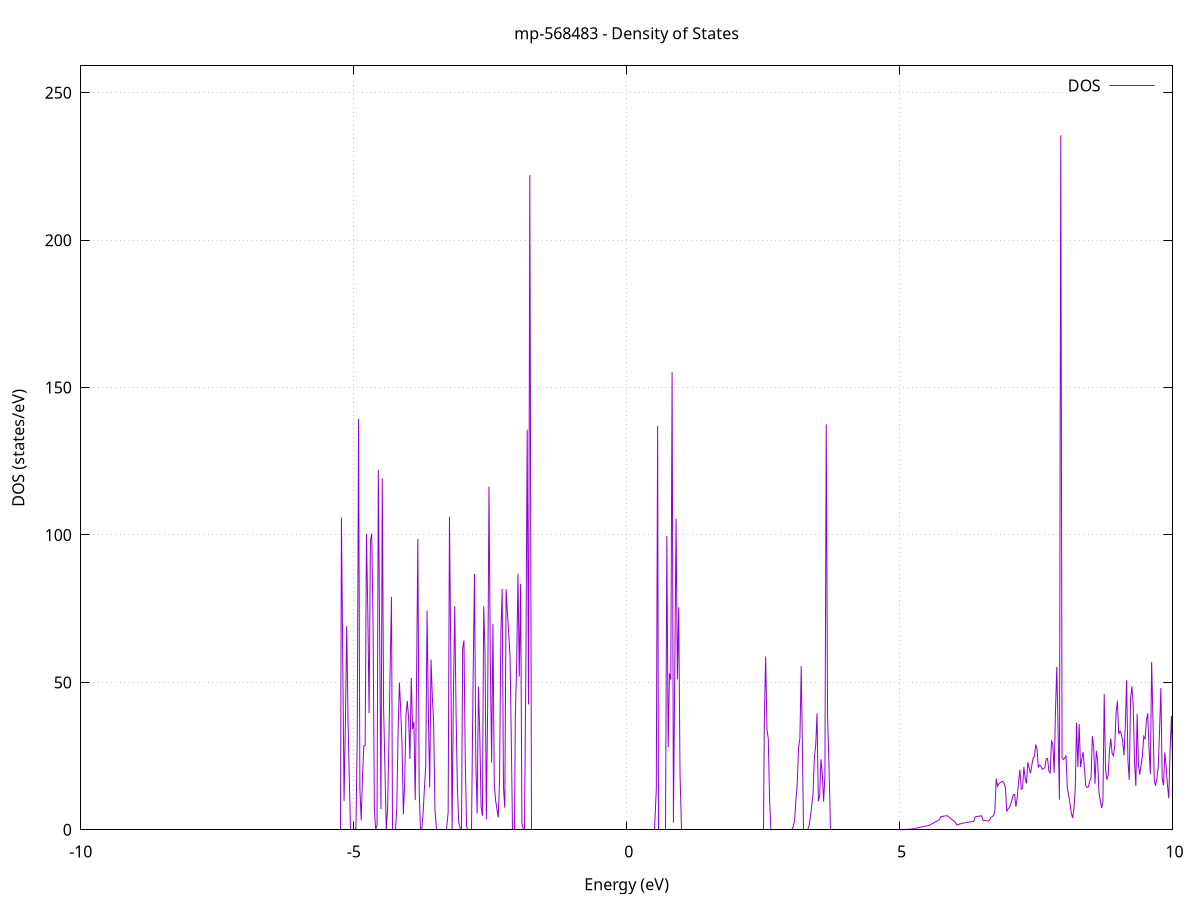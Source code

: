 set title 'mp-568483 - Density of States'
set xlabel 'Energy (eV)'
set ylabel 'DOS (states/eV)'
set grid
set xrange [-10:10]
set yrange [0:259.148]
set xzeroaxis lt -1
set terminal png size 800,600
set output 'mp-568483_dos_gnuplot.png'
plot '-' using 1:2 with lines title 'DOS'
-35.321200 0.000000
-35.297100 0.000000
-35.272900 0.000000
-35.248800 0.000000
-35.224700 0.000000
-35.200500 0.000000
-35.176400 0.000000
-35.152300 0.000000
-35.128100 0.000000
-35.104000 0.000000
-35.079800 0.000000
-35.055700 0.000000
-35.031600 0.000000
-35.007400 0.000000
-34.983300 0.000000
-34.959200 0.000000
-34.935000 0.000000
-34.910900 0.000000
-34.886800 0.000000
-34.862600 0.000000
-34.838500 0.000000
-34.814400 0.000000
-34.790200 0.000000
-34.766100 0.000000
-34.742000 0.000000
-34.717800 0.000000
-34.693700 0.000000
-34.669600 0.000000
-34.645400 0.000000
-34.621300 0.000000
-34.597200 0.000000
-34.573000 0.000000
-34.548900 0.000000
-34.524700 0.000000
-34.500600 0.000000
-34.476500 0.000000
-34.452300 0.000000
-34.428200 0.000000
-34.404100 0.000000
-34.379900 0.000000
-34.355800 0.000000
-34.331700 0.000000
-34.307500 0.000000
-34.283400 0.000000
-34.259300 0.000000
-34.235100 0.000000
-34.211000 0.000000
-34.186900 0.000000
-34.162700 0.000000
-34.138600 0.000000
-34.114500 0.000000
-34.090300 0.000000
-34.066200 0.000000
-34.042000 0.000000
-34.017900 0.000000
-33.993800 0.000000
-33.969600 0.000000
-33.945500 0.000000
-33.921400 0.000000
-33.897200 0.000000
-33.873100 0.000000
-33.849000 0.000000
-33.824800 0.000000
-33.800700 0.000000
-33.776600 0.000000
-33.752400 0.000000
-33.728300 0.000000
-33.704200 0.000000
-33.680000 0.000000
-33.655900 0.000000
-33.631800 0.000000
-33.607600 0.000000
-33.583500 0.000000
-33.559300 0.000000
-33.535200 0.000000
-33.511100 0.000000
-33.486900 0.000000
-33.462800 0.000000
-33.438700 0.000000
-33.414500 0.000000
-33.390400 0.000000
-33.366300 0.000000
-33.342100 0.000000
-33.318000 0.000000
-33.293900 0.000000
-33.269700 0.000000
-33.245600 0.000000
-33.221500 0.000000
-33.197300 0.000000
-33.173200 0.000000
-33.149100 0.000000
-33.124900 0.000000
-33.100800 0.000000
-33.076700 0.000000
-33.052500 0.000000
-33.028400 0.000000
-33.004200 0.000000
-32.980100 0.000000
-32.956000 0.000000
-32.931800 0.000000
-32.907700 0.000000
-32.883600 0.000000
-32.859400 0.000000
-32.835300 0.000000
-32.811200 0.000000
-32.787000 0.000000
-32.762900 0.000000
-32.738800 0.000000
-32.714600 0.000000
-32.690500 0.000000
-32.666400 0.000000
-32.642200 0.000000
-32.618100 0.000000
-32.594000 0.000000
-32.569800 0.000000
-32.545700 0.000000
-32.521500 0.000000
-32.497400 0.000000
-32.473300 0.000000
-32.449100 0.000000
-32.425000 0.000000
-32.400900 0.000000
-32.376700 0.000000
-32.352600 0.000000
-32.328500 0.000000
-32.304300 0.000000
-32.280200 0.000000
-32.256100 0.000000
-32.231900 0.000000
-32.207800 0.000000
-32.183700 0.000000
-32.159500 0.000000
-32.135400 0.000000
-32.111300 0.000000
-32.087100 0.000000
-32.063000 0.000000
-32.038900 0.000000
-32.014700 0.000000
-31.990600 0.000000
-31.966400 0.000000
-31.942300 0.000000
-31.918200 0.000000
-31.894000 0.000000
-31.869900 0.000000
-31.845800 0.000000
-31.821600 0.000000
-31.797500 0.000000
-31.773400 0.000000
-31.749200 0.000000
-31.725100 0.000000
-31.701000 0.000000
-31.676800 0.000000
-31.652700 0.000000
-31.628600 0.000000
-31.604400 0.000000
-31.580300 0.000000
-31.556200 0.000000
-31.532000 0.000000
-31.507900 0.000000
-31.483700 0.000000
-31.459600 0.000000
-31.435500 0.000000
-31.411300 0.000000
-31.387200 0.000000
-31.363100 0.000000
-31.338900 0.000000
-31.314800 0.000000
-31.290700 0.000000
-31.266500 0.000000
-31.242400 0.000000
-31.218300 0.000000
-31.194100 0.000000
-31.170000 0.000000
-31.145900 0.000000
-31.121700 0.000000
-31.097600 0.000000
-31.073500 0.000000
-31.049300 0.000000
-31.025200 0.000000
-31.001000 0.000000
-30.976900 0.000000
-30.952800 0.000000
-30.928600 0.000000
-30.904500 0.000000
-30.880400 0.000000
-30.856200 0.000000
-30.832100 0.000000
-30.808000 0.000000
-30.783800 0.000000
-30.759700 0.000000
-30.735600 0.000000
-30.711400 0.000000
-30.687300 0.000000
-30.663200 0.000000
-30.639000 0.000000
-30.614900 0.000000
-30.590800 0.000000
-30.566600 0.000000
-30.542500 0.000000
-30.518400 0.000000
-30.494200 0.000000
-30.470100 0.000000
-30.445900 0.000000
-30.421800 0.000000
-30.397700 0.000000
-30.373500 0.000000
-30.349400 0.000000
-30.325300 0.000000
-30.301100 0.000000
-30.277000 0.000000
-30.252900 0.000000
-30.228700 0.000000
-30.204600 0.000000
-30.180500 0.000000
-30.156300 0.000000
-30.132200 0.000000
-30.108100 0.000000
-30.083900 0.000000
-30.059800 0.000000
-30.035700 0.000000
-30.011500 0.000000
-29.987400 0.000000
-29.963200 0.000000
-29.939100 0.000000
-29.915000 0.000000
-29.890800 0.000000
-29.866700 0.000000
-29.842600 0.000000
-29.818400 0.000000
-29.794300 0.000000
-29.770200 0.000000
-29.746000 0.000000
-29.721900 0.000000
-29.697800 0.000000
-29.673600 0.000000
-29.649500 0.000000
-29.625400 0.000000
-29.601200 0.000000
-29.577100 0.000000
-29.553000 0.000000
-29.528800 0.000000
-29.504700 0.000000
-29.480500 0.000000
-29.456400 0.000000
-29.432300 0.000000
-29.408100 0.000000
-29.384000 0.000000
-29.359900 0.000000
-29.335700 0.000000
-29.311600 0.000000
-29.287500 0.000000
-29.263300 0.000000
-29.239200 0.000000
-29.215100 0.000000
-29.190900 0.000000
-29.166800 0.000000
-29.142700 0.000000
-29.118500 0.000000
-29.094400 0.000000
-29.070300 0.000000
-29.046100 0.000000
-29.022000 0.000000
-28.997900 0.000000
-28.973700 0.000000
-28.949600 0.000000
-28.925400 0.000000
-28.901300 0.000000
-28.877200 0.000000
-28.853000 0.000000
-28.828900 0.000000
-28.804800 0.000000
-28.780600 0.000000
-28.756500 0.000000
-28.732400 0.000000
-28.708200 0.000000
-28.684100 0.000000
-28.660000 0.000000
-28.635800 0.000000
-28.611700 0.000000
-28.587600 0.000000
-28.563400 0.000000
-28.539300 0.000000
-28.515200 0.000000
-28.491000 0.000000
-28.466900 0.000000
-28.442700 0.000000
-28.418600 0.000000
-28.394500 0.000000
-28.370300 0.000000
-28.346200 0.000000
-28.322100 0.000000
-28.297900 0.000000
-28.273800 0.000000
-28.249700 0.000000
-28.225500 0.000000
-28.201400 0.000000
-28.177300 0.000000
-28.153100 0.000000
-28.129000 0.000000
-28.104900 0.000000
-28.080700 0.000000
-28.056600 0.000000
-28.032500 0.000000
-28.008300 0.000000
-27.984200 0.000000
-27.960100 0.000000
-27.935900 0.000000
-27.911800 0.000000
-27.887600 0.000000
-27.863500 0.000000
-27.839400 0.000000
-27.815200 0.000000
-27.791100 0.000000
-27.767000 0.000000
-27.742800 0.000000
-27.718700 0.000000
-27.694600 0.000000
-27.670400 0.000000
-27.646300 0.000000
-27.622200 0.000000
-27.598000 0.000000
-27.573900 0.000000
-27.549800 0.000000
-27.525600 0.000000
-27.501500 0.000000
-27.477400 0.000000
-27.453200 0.000000
-27.429100 0.000000
-27.404900 0.000000
-27.380800 0.000000
-27.356700 0.000000
-27.332500 0.000000
-27.308400 0.000000
-27.284300 0.000000
-27.260100 0.000000
-27.236000 0.000000
-27.211900 0.000000
-27.187700 0.000000
-27.163600 0.000000
-27.139500 0.000000
-27.115300 0.000000
-27.091200 0.000000
-27.067100 0.000000
-27.042900 0.000000
-27.018800 0.000000
-26.994700 0.000000
-26.970500 0.000000
-26.946400 0.000000
-26.922200 0.000000
-26.898100 0.000000
-26.874000 0.000000
-26.849800 0.000000
-26.825700 0.000000
-26.801600 0.000000
-26.777400 0.000000
-26.753300 0.000000
-26.729200 0.000000
-26.705000 0.000000
-26.680900 0.000000
-26.656800 0.000000
-26.632600 0.000000
-26.608500 0.000000
-26.584400 0.000000
-26.560200 0.000000
-26.536100 0.000000
-26.512000 0.000000
-26.487800 0.000000
-26.463700 0.000000
-26.439600 0.000000
-26.415400 0.000000
-26.391300 0.000000
-26.367100 0.000000
-26.343000 0.000000
-26.318900 0.000000
-26.294700 0.000000
-26.270600 0.000000
-26.246500 0.000000
-26.222300 0.000000
-26.198200 0.000000
-26.174100 0.000000
-26.149900 0.000000
-26.125800 0.000000
-26.101700 0.000000
-26.077500 0.000000
-26.053400 0.000000
-26.029300 0.000000
-26.005100 0.000000
-25.981000 0.000000
-25.956900 0.000000
-25.932700 0.000000
-25.908600 0.000000
-25.884400 0.000000
-25.860300 0.000000
-25.836200 0.000000
-25.812000 0.000000
-25.787900 0.000000
-25.763800 0.000000
-25.739600 0.000000
-25.715500 0.000000
-25.691400 0.000000
-25.667200 0.000000
-25.643100 0.000000
-25.619000 0.000000
-25.594800 0.000000
-25.570700 0.000000
-25.546600 0.000000
-25.522400 0.000000
-25.498300 0.000000
-25.474200 0.000000
-25.450000 0.000000
-25.425900 0.000000
-25.401800 0.000000
-25.377600 0.000000
-25.353500 0.000000
-25.329300 0.000000
-25.305200 0.000000
-25.281100 0.000000
-25.256900 0.000000
-25.232800 0.000000
-25.208700 0.000000
-25.184500 0.000000
-25.160400 0.000000
-25.136300 0.000000
-25.112100 0.000000
-25.088000 0.000000
-25.063900 0.000000
-25.039700 0.000000
-25.015600 0.000000
-24.991500 0.000000
-24.967300 0.000000
-24.943200 0.000000
-24.919100 0.000000
-24.894900 0.000000
-24.870800 0.000000
-24.846600 0.000000
-24.822500 0.000000
-24.798400 0.000000
-24.774200 0.000000
-24.750100 0.000000
-24.726000 0.000000
-24.701800 0.000000
-24.677700 0.000000
-24.653600 0.000000
-24.629400 0.000000
-24.605300 0.000000
-24.581200 0.000000
-24.557000 0.000000
-24.532900 0.000000
-24.508800 0.000000
-24.484600 0.000000
-24.460500 0.000000
-24.436400 0.000000
-24.412200 0.000000
-24.388100 0.000000
-24.363900 0.000000
-24.339800 0.000000
-24.315700 0.000000
-24.291500 0.000000
-24.267400 0.000000
-24.243300 0.000000
-24.219100 0.000000
-24.195000 0.000000
-24.170900 0.000000
-24.146700 0.000000
-24.122600 0.000000
-24.098500 0.000000
-24.074300 0.000000
-24.050200 0.000000
-24.026100 0.000000
-24.001900 0.000000
-23.977800 0.000000
-23.953700 0.000000
-23.929500 0.000000
-23.905400 0.000000
-23.881300 0.000000
-23.857100 0.000000
-23.833000 0.000000
-23.808800 0.000000
-23.784700 0.000000
-23.760600 0.000000
-23.736400 0.000000
-23.712300 0.000000
-23.688200 0.000000
-23.664000 0.000000
-23.639900 0.000000
-23.615800 0.000000
-23.591600 0.000000
-23.567500 0.000000
-23.543400 0.000000
-23.519200 0.000000
-23.495100 0.000000
-23.471000 0.000000
-23.446800 0.000000
-23.422700 0.000000
-23.398600 0.000000
-23.374400 0.000000
-23.350300 0.000000
-23.326100 0.000000
-23.302000 0.000000
-23.277900 0.000000
-23.253700 0.000000
-23.229600 0.000000
-23.205500 0.000000
-23.181300 0.000000
-23.157200 0.000000
-23.133100 0.000000
-23.108900 0.000000
-23.084800 0.000000
-23.060700 0.000000
-23.036500 0.000000
-23.012400 0.000000
-22.988300 0.000000
-22.964100 0.000000
-22.940000 0.000000
-22.915900 0.000000
-22.891700 0.000000
-22.867600 0.000000
-22.843500 0.000000
-22.819300 0.000000
-22.795200 0.000000
-22.771000 0.000000
-22.746900 0.000000
-22.722800 0.000000
-22.698600 0.000000
-22.674500 0.000000
-22.650400 0.000000
-22.626200 0.000000
-22.602100 0.000000
-22.578000 0.000000
-22.553800 0.000000
-22.529700 0.000000
-22.505600 0.000000
-22.481400 0.000000
-22.457300 0.000000
-22.433200 0.000000
-22.409000 0.000000
-22.384900 0.000000
-22.360800 0.000000
-22.336600 0.000000
-22.312500 0.000000
-22.288300 0.000000
-22.264200 0.000000
-22.240100 0.000000
-22.215900 0.000000
-22.191800 0.000000
-22.167700 0.000000
-22.143500 0.000000
-22.119400 0.000000
-22.095300 0.000000
-22.071100 0.000000
-22.047000 0.000000
-22.022900 0.000000
-21.998700 0.000000
-21.974600 0.000000
-21.950500 0.000000
-21.926300 0.000000
-21.902200 0.000000
-21.878100 0.000000
-21.853900 0.000000
-21.829800 0.000000
-21.805600 0.000000
-21.781500 0.000000
-21.757400 0.000000
-21.733200 0.000000
-21.709100 0.000000
-21.685000 0.000000
-21.660800 0.000000
-21.636700 0.000000
-21.612600 0.000000
-21.588400 0.000000
-21.564300 0.000000
-21.540200 0.000000
-21.516000 0.000000
-21.491900 0.000000
-21.467800 0.000000
-21.443600 0.000000
-21.419500 0.000000
-21.395400 0.000000
-21.371200 0.000000
-21.347100 0.000000
-21.323000 0.000000
-21.298800 0.000000
-21.274700 0.000000
-21.250500 0.000000
-21.226400 0.000000
-21.202300 0.000000
-21.178100 0.000000
-21.154000 0.000000
-21.129900 0.000000
-21.105700 0.000000
-21.081600 0.000000
-21.057500 0.000000
-21.033300 0.000000
-21.009200 0.000000
-20.985100 0.000000
-20.960900 0.000000
-20.936800 0.000000
-20.912700 0.000000
-20.888500 0.000000
-20.864400 0.000000
-20.840300 0.000000
-20.816100 0.000000
-20.792000 0.000000
-20.767800 0.000000
-20.743700 0.000000
-20.719600 0.000000
-20.695400 0.000000
-20.671300 0.000000
-20.647200 0.000000
-20.623000 0.000000
-20.598900 0.000000
-20.574800 0.000000
-20.550600 0.000000
-20.526500 0.000000
-20.502400 0.000000
-20.478200 0.000000
-20.454100 0.000000
-20.430000 0.000000
-20.405800 0.000000
-20.381700 0.000000
-20.357600 0.000000
-20.333400 0.000000
-20.309300 0.000000
-20.285200 0.000000
-20.261000 0.000000
-20.236900 0.000000
-20.212700 0.000000
-20.188600 0.000000
-20.164500 0.000000
-20.140300 0.000000
-20.116200 0.000000
-20.092100 0.000000
-20.067900 0.000000
-20.043800 0.000000
-20.019700 0.000000
-19.995500 0.000000
-19.971400 0.000000
-19.947300 0.000000
-19.923100 0.000000
-19.899000 0.000000
-19.874900 0.000000
-19.850700 0.000000
-19.826600 0.000000
-19.802500 0.000000
-19.778300 0.000000
-19.754200 0.000000
-19.730000 0.000000
-19.705900 0.000000
-19.681800 0.000000
-19.657600 0.000000
-19.633500 0.000000
-19.609400 0.000000
-19.585200 0.000000
-19.561100 0.000000
-19.537000 0.000000
-19.512800 0.000000
-19.488700 0.000000
-19.464600 0.000000
-19.440400 0.000000
-19.416300 0.000000
-19.392200 0.000000
-19.368000 0.000000
-19.343900 0.000000
-19.319800 0.000000
-19.295600 0.000000
-19.271500 0.000000
-19.247300 0.000000
-19.223200 0.000000
-19.199100 0.000000
-19.174900 0.000000
-19.150800 0.000000
-19.126700 0.000000
-19.102500 0.000000
-19.078400 0.000000
-19.054300 0.000000
-19.030100 0.000000
-19.006000 0.000000
-18.981900 0.000000
-18.957700 0.000000
-18.933600 0.000000
-18.909500 0.000000
-18.885300 0.000000
-18.861200 0.000000
-18.837100 0.000000
-18.812900 0.000000
-18.788800 0.000000
-18.764700 0.000000
-18.740500 0.000000
-18.716400 0.000000
-18.692200 0.000000
-18.668100 0.000000
-18.644000 0.000000
-18.619800 0.000000
-18.595700 0.000000
-18.571600 0.000000
-18.547400 0.000000
-18.523300 0.000000
-18.499200 0.000000
-18.475000 0.000000
-18.450900 0.000000
-18.426800 0.000000
-18.402600 0.000000
-18.378500 0.000000
-18.354400 0.000000
-18.330200 0.000000
-18.306100 0.000000
-18.282000 0.000000
-18.257800 0.000000
-18.233700 0.000000
-18.209500 0.000000
-18.185400 0.000000
-18.161300 0.000000
-18.137100 0.000000
-18.113000 0.000000
-18.088900 0.000000
-18.064700 0.000000
-18.040600 0.000000
-18.016500 0.000000
-17.992300 0.000000
-17.968200 0.000000
-17.944100 0.000000
-17.919900 0.000000
-17.895800 0.000000
-17.871700 0.000000
-17.847500 0.000000
-17.823400 0.000000
-17.799300 0.000000
-17.775100 0.000000
-17.751000 0.000000
-17.726900 0.000000
-17.702700 0.000000
-17.678600 0.000000
-17.654400 0.000000
-17.630300 0.000000
-17.606200 0.000000
-17.582000 0.000000
-17.557900 0.000000
-17.533800 0.000000
-17.509600 0.000000
-17.485500 0.000000
-17.461400 0.000000
-17.437200 0.000000
-17.413100 0.000000
-17.389000 0.000000
-17.364800 0.000000
-17.340700 0.000000
-17.316600 0.000000
-17.292400 0.000000
-17.268300 0.000000
-17.244200 0.000000
-17.220000 0.000000
-17.195900 0.000000
-17.171700 0.000000
-17.147600 0.000000
-17.123500 0.000000
-17.099300 0.000000
-17.075200 0.000000
-17.051100 0.000000
-17.026900 0.000000
-17.002800 0.000000
-16.978700 0.000000
-16.954500 0.000000
-16.930400 0.000000
-16.906300 0.000000
-16.882100 0.000000
-16.858000 0.000000
-16.833900 0.000000
-16.809700 0.000000
-16.785600 0.000000
-16.761500 0.000000
-16.737300 0.000000
-16.713200 0.000000
-16.689000 0.000000
-16.664900 0.000000
-16.640800 0.000000
-16.616600 0.000000
-16.592500 0.000000
-16.568400 0.000000
-16.544200 0.000000
-16.520100 0.000000
-16.496000 0.000000
-16.471800 0.000000
-16.447700 0.000000
-16.423600 0.000000
-16.399400 0.000000
-16.375300 0.000000
-16.351200 0.000000
-16.327000 0.000000
-16.302900 0.000000
-16.278800 0.000000
-16.254600 0.000000
-16.230500 0.000000
-16.206400 0.000000
-16.182200 0.000000
-16.158100 0.000000
-16.133900 0.000000
-16.109800 0.000000
-16.085700 0.000000
-16.061500 0.000000
-16.037400 0.000000
-16.013300 0.000000
-15.989100 0.000000
-15.965000 0.000000
-15.940900 0.000000
-15.916700 0.000000
-15.892600 0.000000
-15.868500 0.000000
-15.844300 0.000000
-15.820200 0.000000
-15.796100 0.000000
-15.771900 0.000000
-15.747800 0.000000
-15.723700 0.000000
-15.699500 0.000000
-15.675400 0.000000
-15.651200 0.000000
-15.627100 0.012600
-15.603000 10.950600
-15.578800 70.112600
-15.554700 112.092000
-15.530600 0.000000
-15.506400 0.000000
-15.482300 0.000000
-15.458200 0.000000
-15.434000 0.000000
-15.409900 0.000000
-15.385800 0.000000
-15.361600 0.000000
-15.337500 0.000000
-15.313400 165.115600
-15.289200 21.321700
-15.265100 0.000000
-15.241000 0.000000
-15.216800 0.000000
-15.192700 15.169200
-15.168600 130.155200
-15.144400 104.228700
-15.120300 64.109000
-15.096100 0.000000
-15.072000 0.000000
-15.047900 0.000000
-15.023700 389.594500
-14.999600 0.000000
-14.975500 0.000000
-14.951300 0.000000
-14.927200 0.000000
-14.903100 1.689200
-14.878900 0.000000
-14.854800 0.000000
-14.830700 0.000000
-14.806500 297.883600
-14.782400 0.000000
-14.758300 0.000000
-14.734100 0.000000
-14.710000 0.000000
-14.685900 0.000000
-14.661700 0.000000
-14.637600 0.000000
-14.613400 125.396900
-14.589300 48.243900
-14.565200 0.000000
-14.541000 0.000000
-14.516900 0.000000
-14.492800 66.665600
-14.468600 0.000000
-14.444500 0.000000
-14.420400 0.000000
-14.396200 0.000000
-14.372100 0.000000
-14.348000 0.000000
-14.323800 0.000000
-14.299700 0.000000
-14.275600 0.000000
-14.251400 0.000000
-14.227300 0.000000
-14.203200 0.000000
-14.179000 0.000000
-14.154900 0.000000
-14.130700 0.000000
-14.106600 0.000000
-14.082500 0.000000
-14.058300 0.000000
-14.034200 0.000000
-14.010100 0.000000
-13.985900 0.000000
-13.961800 0.000000
-13.937700 0.000000
-13.913500 0.000000
-13.889400 0.000000
-13.865300 0.000000
-13.841100 0.000000
-13.817000 0.000000
-13.792900 0.000000
-13.768700 0.000000
-13.744600 0.000000
-13.720500 0.000000
-13.696300 0.000000
-13.672200 0.000000
-13.648100 0.000000
-13.623900 0.000000
-13.599800 0.000000
-13.575600 0.000000
-13.551500 0.000000
-13.527400 0.000000
-13.503200 0.000000
-13.479100 0.000000
-13.455000 0.000000
-13.430800 0.000000
-13.406700 0.000000
-13.382600 0.000000
-13.358400 0.000000
-13.334300 0.000000
-13.310200 0.000000
-13.286000 0.000000
-13.261900 0.000000
-13.237800 0.000000
-13.213600 0.000000
-13.189500 0.000000
-13.165400 0.000000
-13.141200 0.000000
-13.117100 0.000000
-13.092900 0.000000
-13.068800 0.000000
-13.044700 0.000000
-13.020500 0.000000
-12.996400 0.000000
-12.972300 0.000000
-12.948100 0.000000
-12.924000 0.000000
-12.899900 0.000000
-12.875700 0.000000
-12.851600 0.000000
-12.827500 0.000000
-12.803300 0.000000
-12.779200 0.000000
-12.755100 0.000000
-12.730900 0.000000
-12.706800 0.000000
-12.682700 0.000000
-12.658500 0.000000
-12.634400 0.000000
-12.610300 0.000000
-12.586100 0.000000
-12.562000 0.000000
-12.537800 0.000000
-12.513700 0.000000
-12.489600 0.000000
-12.465400 0.000000
-12.441300 0.000000
-12.417200 0.000000
-12.393000 0.000000
-12.368900 0.000000
-12.344800 0.000000
-12.320600 0.000000
-12.296500 0.000000
-12.272400 0.000000
-12.248200 0.000000
-12.224100 0.000000
-12.200000 0.000000
-12.175800 0.000000
-12.151700 0.000000
-12.127600 0.000000
-12.103400 0.000000
-12.079300 0.000000
-12.055100 0.000000
-12.031000 0.000000
-12.006900 0.000000
-11.982700 0.000000
-11.958600 0.000000
-11.934500 0.000000
-11.910300 0.000000
-11.886200 0.000000
-11.862100 0.000000
-11.837900 0.000000
-11.813800 0.000000
-11.789700 0.000000
-11.765500 0.000000
-11.741400 0.000000
-11.717300 0.000000
-11.693100 0.000000
-11.669000 0.000000
-11.644900 0.000000
-11.620700 0.000000
-11.596600 0.000000
-11.572400 0.000000
-11.548300 0.000000
-11.524200 0.000000
-11.500000 0.000000
-11.475900 0.000000
-11.451800 0.000000
-11.427600 0.000000
-11.403500 0.000000
-11.379400 0.000000
-11.355200 0.000000
-11.331100 0.000000
-11.307000 0.000000
-11.282800 0.000000
-11.258700 0.000000
-11.234600 0.000000
-11.210400 0.000000
-11.186300 0.000000
-11.162200 0.000000
-11.138000 0.000000
-11.113900 0.000000
-11.089800 0.000000
-11.065600 0.000000
-11.041500 0.000000
-11.017300 0.000000
-10.993200 0.000000
-10.969100 0.000000
-10.944900 0.000000
-10.920800 0.000000
-10.896700 0.000000
-10.872500 0.000000
-10.848400 0.000000
-10.824300 0.000000
-10.800100 0.000000
-10.776000 0.000000
-10.751900 0.000000
-10.727700 0.000000
-10.703600 0.000000
-10.679500 0.000000
-10.655300 0.000000
-10.631200 0.000000
-10.607100 0.000000
-10.582900 0.000000
-10.558800 0.000000
-10.534600 0.000000
-10.510500 0.000000
-10.486400 0.000000
-10.462200 0.000000
-10.438100 0.000000
-10.414000 0.000000
-10.389800 0.000000
-10.365700 0.000000
-10.341600 0.000000
-10.317400 0.000000
-10.293300 0.000000
-10.269200 0.000000
-10.245000 0.000000
-10.220900 0.000000
-10.196800 0.000000
-10.172600 0.000000
-10.148500 0.000000
-10.124400 0.000000
-10.100200 0.000000
-10.076100 0.000000
-10.052000 0.000000
-10.027800 0.000000
-10.003700 0.000000
-9.979500 0.000000
-9.955400 0.000000
-9.931300 0.000000
-9.907100 0.000000
-9.883000 0.000000
-9.858900 0.000000
-9.834700 0.000000
-9.810600 0.000000
-9.786500 0.000000
-9.762300 0.000000
-9.738200 0.000000
-9.714100 0.000000
-9.689900 0.000000
-9.665800 0.000000
-9.641700 0.000000
-9.617500 0.000000
-9.593400 0.000000
-9.569300 0.000000
-9.545100 0.000000
-9.521000 0.000000
-9.496800 0.000000
-9.472700 0.000000
-9.448600 0.000000
-9.424400 0.000000
-9.400300 0.000000
-9.376200 0.000000
-9.352000 0.000000
-9.327900 0.000000
-9.303800 0.000000
-9.279600 0.000000
-9.255500 0.000000
-9.231400 0.000000
-9.207200 0.000000
-9.183100 0.000000
-9.159000 0.000000
-9.134800 0.000000
-9.110700 0.000000
-9.086600 0.000000
-9.062400 0.000000
-9.038300 0.000000
-9.014100 0.000000
-8.990000 0.000000
-8.965900 0.000000
-8.941700 0.000000
-8.917600 0.000000
-8.893500 0.000000
-8.869300 0.000000
-8.845200 0.000000
-8.821100 0.000000
-8.796900 0.000000
-8.772800 0.000000
-8.748700 0.000000
-8.724500 0.000000
-8.700400 0.000000
-8.676300 0.000000
-8.652100 0.000000
-8.628000 0.000000
-8.603900 0.000000
-8.579700 0.000000
-8.555600 0.000000
-8.531500 0.000000
-8.507300 0.000000
-8.483200 0.000000
-8.459000 0.000000
-8.434900 0.000000
-8.410800 0.000000
-8.386600 0.000000
-8.362500 0.000000
-8.338400 0.000000
-8.314200 0.000000
-8.290100 0.000000
-8.266000 0.000000
-8.241800 0.000000
-8.217700 0.000000
-8.193600 0.000000
-8.169400 0.000000
-8.145300 0.000000
-8.121200 0.000000
-8.097000 0.000000
-8.072900 0.000000
-8.048800 0.000000
-8.024600 0.000000
-8.000500 0.000000
-7.976300 0.000000
-7.952200 0.000000
-7.928100 0.000000
-7.903900 0.000000
-7.879800 0.000000
-7.855700 0.000000
-7.831500 0.000000
-7.807400 0.000000
-7.783300 0.000000
-7.759100 0.000000
-7.735000 0.000000
-7.710900 0.000000
-7.686700 0.000000
-7.662600 0.000000
-7.638500 0.000000
-7.614300 0.000000
-7.590200 0.000000
-7.566100 0.000000
-7.541900 0.000000
-7.517800 0.000000
-7.493700 0.000000
-7.469500 0.000000
-7.445400 0.000000
-7.421200 0.000000
-7.397100 0.000000
-7.373000 0.000000
-7.348800 0.000000
-7.324700 0.000000
-7.300600 0.000000
-7.276400 0.000000
-7.252300 0.000000
-7.228200 0.000000
-7.204000 0.000000
-7.179900 0.000000
-7.155800 0.000000
-7.131600 0.000000
-7.107500 0.000000
-7.083400 0.000000
-7.059200 0.000000
-7.035100 0.000000
-7.011000 0.000000
-6.986800 0.000000
-6.962700 0.000000
-6.938500 0.000000
-6.914400 0.000000
-6.890300 0.000000
-6.866100 0.000000
-6.842000 0.000000
-6.817900 0.000000
-6.793700 0.000000
-6.769600 0.000000
-6.745500 0.000000
-6.721300 0.000000
-6.697200 0.000000
-6.673100 0.000000
-6.648900 0.000000
-6.624800 0.000000
-6.600700 0.000000
-6.576500 0.000000
-6.552400 0.000000
-6.528300 0.000000
-6.504100 0.000000
-6.480000 0.000000
-6.455800 0.000000
-6.431700 0.000000
-6.407600 0.000000
-6.383400 0.000000
-6.359300 0.000000
-6.335200 0.000000
-6.311000 0.000000
-6.286900 0.000000
-6.262800 0.000000
-6.238600 0.000000
-6.214500 0.000000
-6.190400 0.000000
-6.166200 0.000000
-6.142100 0.000000
-6.118000 0.000000
-6.093800 0.000000
-6.069700 0.000000
-6.045600 0.000000
-6.021400 0.000000
-5.997300 0.000000
-5.973200 0.000000
-5.949000 0.000000
-5.924900 0.000000
-5.900700 0.000000
-5.876600 0.000000
-5.852500 0.000000
-5.828300 0.000000
-5.804200 0.000000
-5.780100 0.000000
-5.755900 0.000000
-5.731800 0.000000
-5.707700 0.000000
-5.683500 0.000000
-5.659400 0.000000
-5.635300 0.000000
-5.611100 0.000000
-5.587000 0.000000
-5.562900 0.000000
-5.538700 0.000000
-5.514600 0.000000
-5.490500 0.000000
-5.466300 0.000000
-5.442200 0.000000
-5.418000 0.000000
-5.393900 0.000000
-5.369800 0.000000
-5.345600 0.000000
-5.321500 0.000000
-5.297400 0.000000
-5.273200 0.000000
-5.249100 0.000000
-5.225000 105.934000
-5.200800 58.121000
-5.176700 9.800000
-5.152600 36.350200
-5.128400 69.131200
-5.104300 36.885500
-5.080200 16.976300
-5.056000 0.000000
-5.031900 0.000000
-5.007800 0.000000
-4.983600 0.000000
-4.959500 0.498500
-4.935400 30.995300
-4.911200 139.341000
-4.887100 13.898000
-4.862900 3.217200
-4.838800 18.246900
-4.814700 28.461500
-4.790500 28.674000
-4.766400 100.368400
-4.742300 74.106500
-4.718100 39.567800
-4.694000 98.028700
-4.669900 100.513200
-4.645700 69.581700
-4.621600 6.977700
-4.597500 0.000000
-4.573300 1.538700
-4.549200 122.008400
-4.525100 67.401100
-4.500900 7.020100
-4.476800 119.209900
-4.452700 41.304400
-4.428500 21.693500
-4.404400 0.000000
-4.380200 6.841100
-4.356100 28.831400
-4.332000 55.584300
-4.307800 78.985200
-4.283700 0.000000
-4.259600 0.000000
-4.235400 0.000000
-4.211300 7.296100
-4.187200 33.273800
-4.163000 49.975600
-4.138900 40.507700
-4.114800 28.767300
-4.090600 5.293400
-4.066500 15.732300
-4.042400 39.141800
-4.018200 43.687000
-3.994100 37.568500
-3.970000 24.005000
-3.945800 51.513700
-3.921700 34.144700
-3.897500 36.597200
-3.873400 10.052200
-3.849300 49.404600
-3.825100 98.682500
-3.801000 13.749900
-3.776900 0.000000
-3.752700 0.332400
-3.728600 5.641200
-3.704500 14.235100
-3.680300 21.484700
-3.656200 74.378100
-3.632100 38.674400
-3.607900 14.358500
-3.583800 57.718900
-3.559700 45.124300
-3.535500 36.233600
-3.511400 6.766900
-3.487300 0.000000
-3.463100 0.000000
-3.439000 0.000000
-3.414900 0.000000
-3.390700 0.000000
-3.366600 0.000000
-3.342400 0.000000
-3.318300 0.000000
-3.294200 0.000000
-3.270000 5.866200
-3.245900 106.161000
-3.221800 59.892500
-3.197600 0.000000
-3.173500 46.042700
-3.149400 75.881000
-3.125200 39.544000
-3.101100 14.474200
-3.077000 2.594400
-3.052800 0.000000
-3.028700 0.000000
-3.004600 61.420100
-2.980400 64.226100
-2.956300 23.031700
-2.932200 1.181500
-2.908000 0.000000
-2.883900 0.000000
-2.859700 0.000000
-2.835600 0.000000
-2.811500 53.173700
-2.787300 86.786700
-2.763200 23.429900
-2.739100 5.568300
-2.714900 48.577500
-2.690800 32.664200
-2.666700 7.764500
-2.642500 4.731900
-2.618400 75.868500
-2.594300 60.237900
-2.570100 3.537700
-2.546000 42.409100
-2.521900 116.386300
-2.497700 57.249200
-2.473600 22.803900
-2.449500 69.739900
-2.425300 15.730100
-2.401200 10.042900
-2.377000 7.123500
-2.352900 4.201600
-2.328800 16.356100
-2.304600 66.161800
-2.280500 81.704300
-2.256400 14.287900
-2.232200 7.480300
-2.208100 81.593000
-2.184000 73.562000
-2.159800 66.453800
-2.135700 58.567800
-2.111600 28.487200
-2.087400 0.000000
-2.063300 0.000000
-2.039200 38.597200
-2.015000 55.708100
-1.990900 86.932700
-1.966800 51.999000
-1.942600 83.377200
-1.918500 2.195500
-1.894400 0.000000
-1.870200 0.000000
-1.846100 55.828500
-1.821900 135.748200
-1.797800 42.530400
-1.773700 222.077100
-1.749500 0.000000
-1.725400 0.000000
-1.701300 0.000000
-1.677100 0.000000
-1.653000 0.000000
-1.628900 0.000000
-1.604700 0.000000
-1.580600 0.000000
-1.556500 0.000000
-1.532300 0.000000
-1.508200 0.000000
-1.484100 0.000000
-1.459900 0.000000
-1.435800 0.000000
-1.411700 0.000000
-1.387500 0.000000
-1.363400 0.000000
-1.339200 0.000000
-1.315100 0.000000
-1.291000 0.000000
-1.266800 0.000000
-1.242700 0.000000
-1.218600 0.000000
-1.194400 0.000000
-1.170300 0.000000
-1.146200 0.000000
-1.122000 0.000000
-1.097900 0.000000
-1.073800 0.000000
-1.049600 0.000000
-1.025500 0.000000
-1.001400 0.000000
-0.977200 0.000000
-0.953100 0.000000
-0.929000 0.000000
-0.904800 0.000000
-0.880700 0.000000
-0.856600 0.000000
-0.832400 0.000000
-0.808300 0.000000
-0.784100 0.000000
-0.760000 0.000000
-0.735900 0.000000
-0.711700 0.000000
-0.687600 0.000000
-0.663500 0.000000
-0.639300 0.000000
-0.615200 0.000000
-0.591100 0.000000
-0.566900 0.000000
-0.542800 0.000000
-0.518700 0.000000
-0.494500 0.000000
-0.470400 0.000000
-0.446300 0.000000
-0.422100 0.000000
-0.398000 0.000000
-0.373900 0.000000
-0.349700 0.000000
-0.325600 0.000000
-0.301400 0.000000
-0.277300 0.000000
-0.253200 0.000000
-0.229000 0.000000
-0.204900 0.000000
-0.180800 0.000000
-0.156600 0.000000
-0.132500 0.000000
-0.108400 0.000000
-0.084200 0.000000
-0.060100 0.000000
-0.036000 0.000000
-0.011800 0.000000
0.012300 0.000000
0.036400 0.000000
0.060600 0.000000
0.084700 0.000000
0.108800 0.000000
0.133000 0.000000
0.157100 0.000000
0.181300 0.000000
0.205400 0.000000
0.229500 0.000000
0.253700 0.000000
0.277800 0.000000
0.301900 0.000000
0.326100 0.000000
0.350200 0.000000
0.374300 0.000000
0.398500 0.000000
0.422600 0.000000
0.446700 0.000000
0.470900 0.000000
0.495000 0.000000
0.519100 0.000000
0.543300 13.734800
0.567400 137.019900
0.591500 0.000000
0.615700 0.000000
0.639800 0.000000
0.663900 0.000000
0.688100 0.000000
0.712200 0.000000
0.736400 99.660400
0.760500 28.071800
0.784600 53.069400
0.808800 50.902900
0.832900 155.210600
0.857000 2.418000
0.881200 52.826200
0.905300 105.543500
0.929400 51.069100
0.953600 75.471200
0.977700 18.973000
1.001800 0.000000
1.026000 0.000000
1.050100 0.000000
1.074200 0.000000
1.098400 0.000000
1.122500 0.000000
1.146600 0.000000
1.170800 0.000000
1.194900 0.000000
1.219100 0.000000
1.243200 0.000000
1.267300 0.000000
1.291500 0.000000
1.315600 0.000000
1.339700 0.000000
1.363900 0.000000
1.388000 0.000000
1.412100 0.000000
1.436300 0.000000
1.460400 0.000000
1.484500 0.000000
1.508700 0.000000
1.532800 0.000000
1.556900 0.000000
1.581100 0.000000
1.605200 0.000000
1.629300 0.000000
1.653500 0.000000
1.677600 0.000000
1.701700 0.000000
1.725900 0.000000
1.750000 0.000000
1.774200 0.000000
1.798300 0.000000
1.822400 0.000000
1.846600 0.000000
1.870700 0.000000
1.894800 0.000000
1.919000 0.000000
1.943100 0.000000
1.967200 0.000000
1.991400 0.000000
2.015500 0.000000
2.039600 0.000000
2.063800 0.000000
2.087900 0.000000
2.112000 0.000000
2.136200 0.000000
2.160300 0.000000
2.184400 0.000000
2.208600 0.000000
2.232700 0.000000
2.256900 0.000000
2.281000 0.000000
2.305100 0.000000
2.329300 0.000000
2.353400 0.000000
2.377500 0.000000
2.401700 0.000000
2.425800 0.000000
2.449900 0.000000
2.474100 0.000000
2.498200 0.000000
2.522300 36.680700
2.546500 58.762000
2.570600 34.222500
2.594700 30.797800
2.618900 10.041400
2.643000 0.005900
2.667100 0.000000
2.691300 0.000000
2.715400 0.000000
2.739600 0.000000
2.763700 0.000000
2.787800 0.000000
2.812000 0.000000
2.836100 0.000000
2.860200 0.000000
2.884400 0.000000
2.908500 0.000000
2.932600 0.000000
2.956800 0.000000
2.980900 0.000000
3.005000 0.000000
3.029200 0.128800
3.053300 1.155800
3.077400 3.208600
3.101600 10.263900
3.125700 15.687100
3.149800 27.930700
3.174000 31.110900
3.198100 55.499200
3.222200 24.938100
3.246400 0.000000
3.270500 0.000000
3.294700 0.000000
3.318800 0.146000
3.342900 1.406900
3.367100 4.525200
3.391200 8.122800
3.415300 12.410200
3.439500 24.649000
3.463600 28.602700
3.487700 39.525100
3.511900 9.655800
3.536000 11.547000
3.560100 23.902600
3.584300 19.043200
3.608400 9.517500
3.632500 18.760900
3.656700 137.544000
3.680800 38.669000
3.704900 23.032000
3.729100 0.000000
3.753200 0.000000
3.777400 0.000000
3.801500 0.000000
3.825600 0.000000
3.849800 0.000000
3.873900 0.000000
3.898000 0.000000
3.922200 0.000000
3.946300 0.000000
3.970400 0.000000
3.994600 0.000000
4.018700 0.000000
4.042800 0.000000
4.067000 0.000000
4.091100 0.000000
4.115200 0.000000
4.139400 0.000000
4.163500 0.000000
4.187600 0.000000
4.211800 0.000000
4.235900 0.000000
4.260000 0.000000
4.284200 0.000000
4.308300 0.000000
4.332500 0.000000
4.356600 0.000000
4.380700 0.000000
4.404900 0.000000
4.429000 0.000000
4.453100 0.000000
4.477300 0.000000
4.501400 0.000000
4.525500 0.000000
4.549700 0.000000
4.573800 0.000000
4.597900 0.000000
4.622100 0.000000
4.646200 0.000000
4.670300 0.000000
4.694500 0.000000
4.718600 0.000000
4.742700 0.000000
4.766900 0.000000
4.791000 0.000000
4.815200 0.000000
4.839300 0.000000
4.863400 0.000000
4.887600 0.000000
4.911700 0.000000
4.935800 0.000000
4.960000 0.000000
4.984100 0.002200
5.008200 0.009100
5.032400 0.020800
5.056500 0.037400
5.080600 0.058700
5.104800 0.084800
5.128900 0.115600
5.153000 0.151300
5.177200 0.191800
5.201300 0.237000
5.225400 0.287000
5.249600 0.343000
5.273700 0.434400
5.297900 0.526400
5.322000 0.618800
5.346100 0.711800
5.370300 0.805300
5.394400 0.899400
5.418500 0.993900
5.442700 1.088900
5.466800 1.184500
5.490900 1.280600
5.515100 1.377200
5.539200 1.474300
5.563300 1.721400
5.587500 1.976600
5.611600 2.228500
5.635700 2.477200
5.659900 2.722700
5.684000 2.965000
5.708100 3.204100
5.732300 3.440000
5.756400 4.450300
5.780500 4.525900
5.804700 4.602500
5.828800 4.680400
5.853000 4.759300
5.877100 4.719700
5.901200 4.430000
5.925400 4.032700
5.949500 3.643500
5.973600 3.273200
5.997800 2.921700
6.021900 2.589000
6.046000 1.605700
6.070200 1.709500
6.094300 1.901200
6.118400 2.039500
6.142600 2.151500
6.166700 2.255900
6.190800 2.352700
6.215000 2.441900
6.239100 2.523500
6.263200 2.597500
6.287400 2.663900
6.311500 2.722700
6.335700 2.773900
6.359800 2.817500
6.383900 4.378500
6.408100 4.479000
6.432200 4.562000
6.456300 4.627700
6.480500 4.675900
6.504600 4.706700
6.528700 3.234100
6.552900 3.187400
6.577000 3.124700
6.601100 3.046100
6.625300 2.951400
6.649400 3.281000
6.673500 4.229500
6.697700 4.460700
6.721800 4.854700
6.745900 6.514500
6.770100 17.405300
6.794200 14.723000
6.818300 15.622200
6.842500 15.966800
6.866600 16.279000
6.890800 16.435600
6.914900 15.678800
6.939000 14.393800
6.963200 6.204300
6.987300 7.094300
7.011400 7.521900
7.035600 8.684900
7.059700 10.147800
7.083800 11.904900
7.108000 11.964200
7.132100 7.817800
7.156200 11.095500
7.180400 16.242900
7.204500 20.452500
7.228600 13.780900
7.252800 14.100600
7.276900 21.268500
7.301000 17.485200
7.325200 15.726500
7.349300 22.893500
7.373500 21.009400
7.397600 19.177700
7.421700 21.743400
7.445900 24.274100
7.470000 24.804500
7.494100 28.946200
7.518300 27.287300
7.542400 21.271000
7.566500 21.941400
7.590700 21.408400
7.614800 20.491000
7.638900 20.727000
7.663100 21.150600
7.687200 24.061000
7.711300 24.214500
7.735500 19.885700
7.759600 19.310400
7.783700 30.340300
7.807900 28.762200
7.832000 19.314500
7.856200 40.152800
7.880300 55.245600
7.904400 33.536700
7.928600 10.195000
7.952700 235.588900
7.976800 24.439200
8.001000 23.795800
8.025100 24.298400
8.049200 25.170300
8.073400 14.189300
8.097500 11.823800
8.121600 9.007500
8.145800 5.740200
8.169900 4.007800
8.194000 6.974000
8.218200 13.667000
8.242300 36.334100
8.266400 21.227000
8.290600 35.886100
8.314700 21.286300
8.338800 24.223900
8.363000 26.310700
8.387100 20.765200
8.411300 14.959300
8.435400 14.398500
8.459500 14.606800
8.483700 16.562200
8.507800 17.525600
8.531900 31.762700
8.556100 28.042700
8.580200 15.603100
8.604300 26.830300
8.628500 23.427900
8.652600 12.869600
8.676700 9.957800
8.700900 7.385100
8.725000 9.410000
8.749100 45.992900
8.773300 20.631000
8.797400 17.008100
8.821500 18.570900
8.845700 27.040500
8.869800 30.992200
8.894000 25.851300
8.918100 25.131700
8.942200 28.407300
8.966400 39.614500
8.990500 43.676100
9.014600 32.448500
9.038800 33.476500
9.062900 32.441400
9.087000 30.114900
9.111200 25.295200
9.135300 35.297500
9.159400 50.768200
9.183600 23.472200
9.207700 16.921500
9.231800 44.512900
9.256000 48.636400
9.280100 42.386300
9.304200 23.086700
9.328400 14.861000
9.352500 39.385800
9.376600 21.912600
9.400800 18.728200
9.424900 22.089200
9.449100 25.043500
9.473200 31.658600
9.497300 30.851300
9.521500 36.988600
9.545600 39.522800
9.569700 27.806400
9.593900 18.889000
9.618000 56.980400
9.642100 37.030200
9.666300 16.588000
9.690400 14.950600
9.714500 17.364100
9.738700 21.366700
9.762800 33.601700
9.786900 48.096000
9.811100 17.297400
9.835200 15.053700
9.859300 26.260900
9.883500 21.541100
9.907600 15.170800
9.931800 10.684600
9.955900 26.735000
9.980000 38.644200
10.004200 22.127500
10.028300 32.201000
10.052400 27.699900
10.076600 27.520900
10.100700 42.611800
10.124800 19.478300
10.149000 24.292500
10.173100 23.146900
10.197200 27.085900
10.221400 30.202400
10.245500 43.374200
10.269600 31.934600
10.293800 30.771800
10.317900 28.243800
10.342000 17.251400
10.366200 16.145800
10.390300 22.437300
10.414500 32.282300
10.438600 24.692000
10.462700 20.182700
10.486900 18.778200
10.511000 28.374100
10.535100 16.711000
10.559300 14.215000
10.583400 16.134800
10.607500 19.837100
10.631700 21.098700
10.655800 10.971500
10.679900 2.461500
10.704100 1.126400
10.728200 0.306600
10.752300 0.002100
10.776500 0.000000
10.800600 0.000000
10.824700 0.000000
10.848900 0.000000
10.873000 0.000000
10.897100 0.000000
10.921300 0.000000
10.945400 0.000000
10.969600 0.000000
10.993700 0.000000
11.017800 0.000000
11.042000 0.000000
11.066100 0.000000
11.090200 0.000000
11.114400 0.000000
11.138500 0.000000
11.162600 0.000000
11.186800 0.000000
11.210900 0.000000
11.235000 0.000000
11.259200 0.000000
11.283300 0.000000
11.307400 0.000000
11.331600 0.000000
11.355700 0.000000
11.379800 0.000000
11.404000 0.000000
11.428100 0.000000
11.452300 0.000000
11.476400 0.000000
11.500500 0.000000
11.524700 0.000000
11.548800 0.000000
11.572900 0.000000
11.597100 0.000000
11.621200 0.000000
11.645300 0.000000
11.669500 0.000000
11.693600 0.000000
11.717700 0.000000
11.741900 0.000000
11.766000 0.000000
11.790100 0.000000
11.814300 0.000000
11.838400 0.000000
11.862500 0.000000
11.886700 0.000000
11.910800 0.000000
11.934900 0.000000
11.959100 0.000000
11.983200 0.000000
12.007400 0.000000
12.031500 0.000000
12.055600 0.000000
12.079800 0.000000
12.103900 0.000000
12.128000 0.000000
12.152200 0.000000
12.176300 0.000000
12.200400 0.000000
12.224600 0.000000
12.248700 0.000000
12.272800 0.000000
12.297000 0.000000
12.321100 0.000000
12.345200 0.000000
12.369400 0.000000
12.393500 0.000000
12.417600 0.000000
12.441800 0.000000
12.465900 0.000000
12.490100 0.000000
12.514200 0.000000
12.538300 0.000000
12.562500 0.000000
12.586600 0.000000
12.610700 0.000000
12.634900 0.000000
12.659000 0.000000
12.683100 0.000000
12.707300 0.000000
12.731400 0.000000
12.755500 0.000000
12.779700 0.000000
12.803800 0.000000
12.827900 0.000000
12.852100 0.000000
12.876200 0.000000
12.900300 0.000000
12.924500 0.000000
12.948600 0.000000
e
